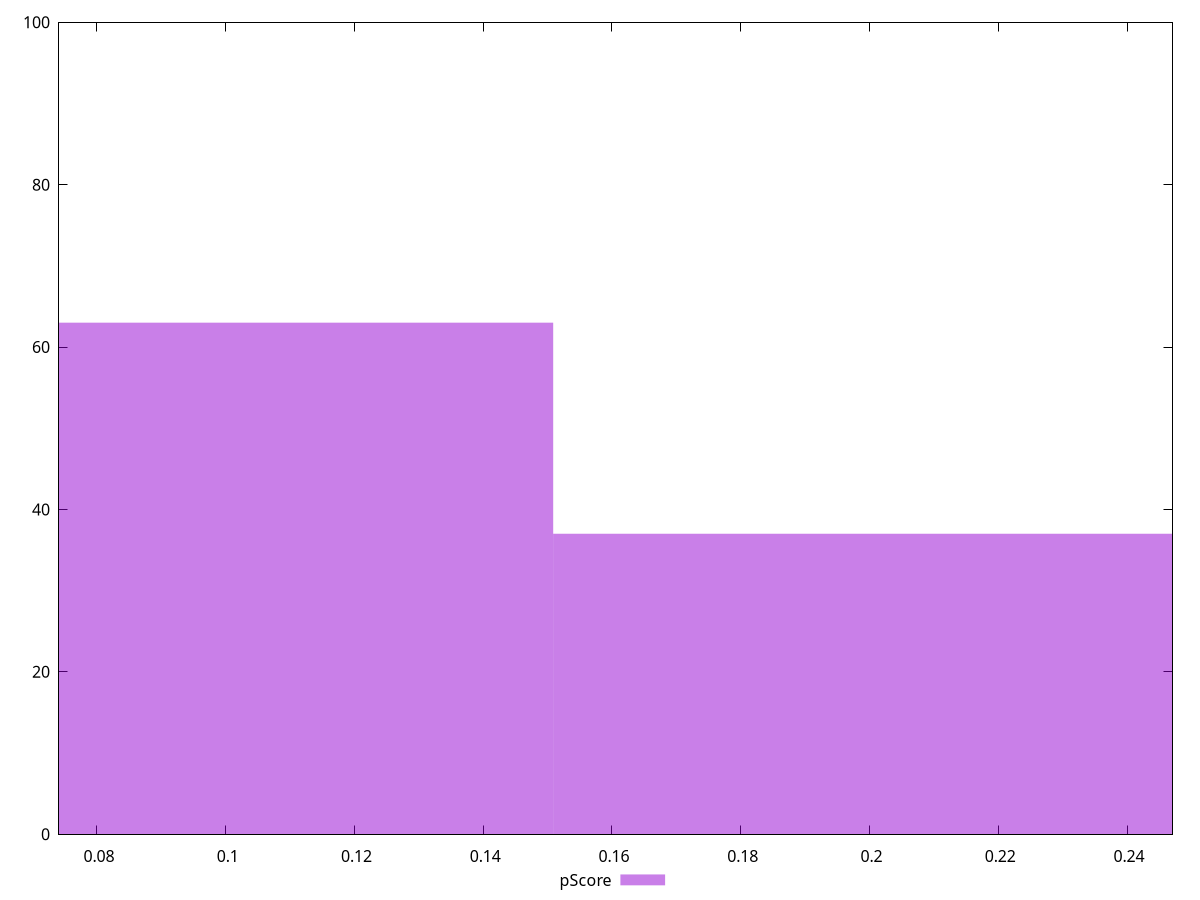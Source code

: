 reset

$pScore <<EOF
0.20116233780675774 37
0.10058116890337887 63
EOF

set key outside below
set boxwidth 0.10058116890337887
set xrange [0.07411764705882351:0.24705882352941178]
set yrange [0:100]
set trange [0:100]
set style fill transparent solid 0.5 noborder
set terminal svg size 640, 490 enhanced background rgb 'white'
set output "reports/report_00028_2021-02-24T12-49-42.674Z/unused-javascript/samples/astro/pScore/histogram.svg"

plot $pScore title "pScore" with boxes

reset
